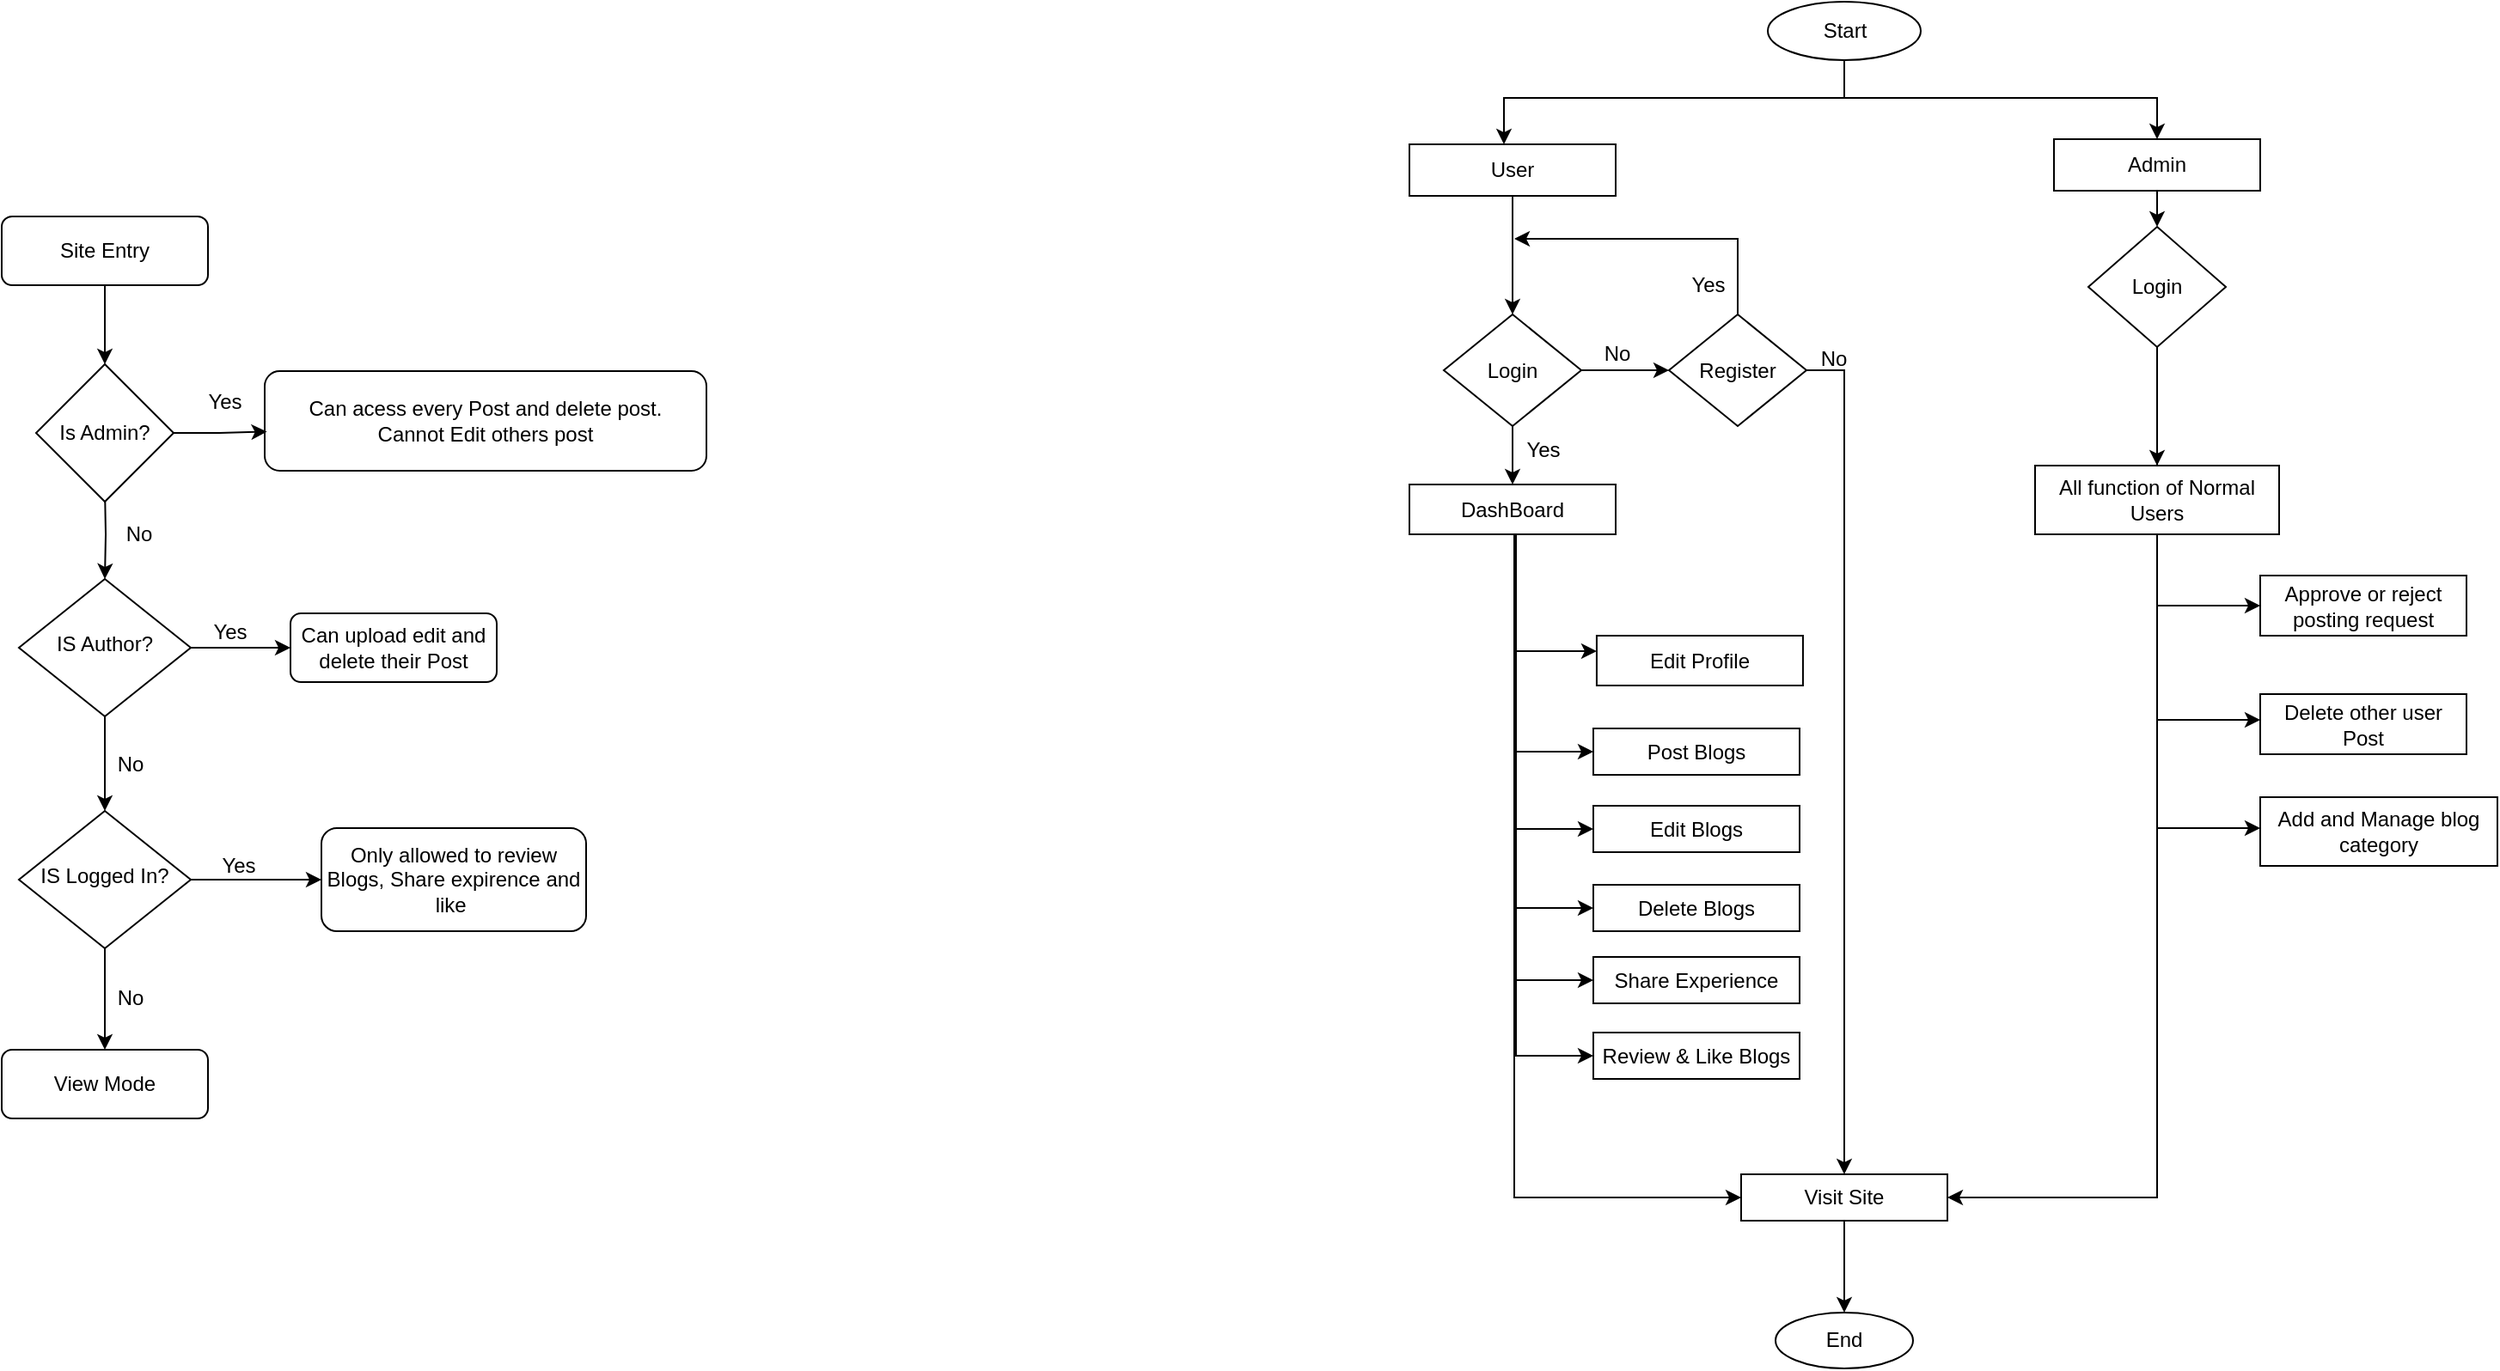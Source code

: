 <mxfile version="24.7.16">
  <diagram id="C5RBs43oDa-KdzZeNtuy" name="Page-1">
    <mxGraphModel dx="1235" dy="1014" grid="0" gridSize="10" guides="1" tooltips="1" connect="1" arrows="1" fold="1" page="0" pageScale="1" pageWidth="827" pageHeight="1169" math="0" shadow="0">
      <root>
        <mxCell id="WIyWlLk6GJQsqaUBKTNV-0" />
        <mxCell id="WIyWlLk6GJQsqaUBKTNV-1" parent="WIyWlLk6GJQsqaUBKTNV-0" />
        <mxCell id="B28y8TU0nK1EVPIYwgX0-26" value="" style="edgeStyle=orthogonalEdgeStyle;rounded=0;orthogonalLoop=1;jettySize=auto;html=1;" parent="WIyWlLk6GJQsqaUBKTNV-1" source="WIyWlLk6GJQsqaUBKTNV-3" target="B28y8TU0nK1EVPIYwgX0-25" edge="1">
          <mxGeometry relative="1" as="geometry" />
        </mxCell>
        <mxCell id="WIyWlLk6GJQsqaUBKTNV-3" value="Site Entry" style="rounded=1;whiteSpace=wrap;html=1;fontSize=12;glass=0;strokeWidth=1;shadow=0;" parent="WIyWlLk6GJQsqaUBKTNV-1" vertex="1">
          <mxGeometry x="152" y="79" width="120" height="40" as="geometry" />
        </mxCell>
        <mxCell id="B28y8TU0nK1EVPIYwgX0-15" style="edgeStyle=orthogonalEdgeStyle;rounded=0;orthogonalLoop=1;jettySize=auto;html=1;entryX=0.5;entryY=0;entryDx=0;entryDy=0;" parent="WIyWlLk6GJQsqaUBKTNV-1" source="WIyWlLk6GJQsqaUBKTNV-6" target="WIyWlLk6GJQsqaUBKTNV-7" edge="1">
          <mxGeometry relative="1" as="geometry" />
        </mxCell>
        <mxCell id="B28y8TU0nK1EVPIYwgX0-21" value="" style="edgeStyle=orthogonalEdgeStyle;rounded=0;orthogonalLoop=1;jettySize=auto;html=1;" parent="WIyWlLk6GJQsqaUBKTNV-1" source="WIyWlLk6GJQsqaUBKTNV-6" target="WIyWlLk6GJQsqaUBKTNV-11" edge="1">
          <mxGeometry relative="1" as="geometry" />
        </mxCell>
        <mxCell id="WIyWlLk6GJQsqaUBKTNV-6" value="IS Logged In?" style="rhombus;whiteSpace=wrap;html=1;shadow=0;fontFamily=Helvetica;fontSize=12;align=center;strokeWidth=1;spacing=6;spacingTop=-4;" parent="WIyWlLk6GJQsqaUBKTNV-1" vertex="1">
          <mxGeometry x="162" y="425" width="100" height="80" as="geometry" />
        </mxCell>
        <mxCell id="WIyWlLk6GJQsqaUBKTNV-7" value="View Mode" style="rounded=1;whiteSpace=wrap;html=1;fontSize=12;glass=0;strokeWidth=1;shadow=0;" parent="WIyWlLk6GJQsqaUBKTNV-1" vertex="1">
          <mxGeometry x="152" y="564" width="120" height="40" as="geometry" />
        </mxCell>
        <mxCell id="B28y8TU0nK1EVPIYwgX0-12" style="edgeStyle=orthogonalEdgeStyle;rounded=0;orthogonalLoop=1;jettySize=auto;html=1;entryX=0.5;entryY=0;entryDx=0;entryDy=0;" parent="WIyWlLk6GJQsqaUBKTNV-1" source="WIyWlLk6GJQsqaUBKTNV-10" target="WIyWlLk6GJQsqaUBKTNV-6" edge="1">
          <mxGeometry relative="1" as="geometry" />
        </mxCell>
        <mxCell id="B28y8TU0nK1EVPIYwgX0-22" value="" style="edgeStyle=orthogonalEdgeStyle;rounded=0;orthogonalLoop=1;jettySize=auto;html=1;" parent="WIyWlLk6GJQsqaUBKTNV-1" source="WIyWlLk6GJQsqaUBKTNV-10" target="WIyWlLk6GJQsqaUBKTNV-12" edge="1">
          <mxGeometry relative="1" as="geometry" />
        </mxCell>
        <mxCell id="WIyWlLk6GJQsqaUBKTNV-10" value="IS Author?" style="rhombus;whiteSpace=wrap;html=1;shadow=0;fontFamily=Helvetica;fontSize=12;align=center;strokeWidth=1;spacing=6;spacingTop=-4;" parent="WIyWlLk6GJQsqaUBKTNV-1" vertex="1">
          <mxGeometry x="162" y="290" width="100" height="80" as="geometry" />
        </mxCell>
        <mxCell id="WIyWlLk6GJQsqaUBKTNV-11" value="Only allowed to review Blogs, Share expirence and like&amp;nbsp;" style="rounded=1;whiteSpace=wrap;html=1;fontSize=12;glass=0;strokeWidth=1;shadow=0;" parent="WIyWlLk6GJQsqaUBKTNV-1" vertex="1">
          <mxGeometry x="338" y="435" width="154" height="60" as="geometry" />
        </mxCell>
        <mxCell id="WIyWlLk6GJQsqaUBKTNV-12" value="Can upload edit and delete their Post" style="rounded=1;whiteSpace=wrap;html=1;fontSize=12;glass=0;strokeWidth=1;shadow=0;" parent="WIyWlLk6GJQsqaUBKTNV-1" vertex="1">
          <mxGeometry x="320" y="310" width="120" height="40" as="geometry" />
        </mxCell>
        <mxCell id="B28y8TU0nK1EVPIYwgX0-8" style="edgeStyle=orthogonalEdgeStyle;rounded=0;orthogonalLoop=1;jettySize=auto;html=1;entryX=0.5;entryY=0;entryDx=0;entryDy=0;" parent="WIyWlLk6GJQsqaUBKTNV-1" target="WIyWlLk6GJQsqaUBKTNV-10" edge="1">
          <mxGeometry relative="1" as="geometry">
            <mxPoint x="212" y="237" as="sourcePoint" />
          </mxGeometry>
        </mxCell>
        <mxCell id="B28y8TU0nK1EVPIYwgX0-4" value="Can acess every Post and delete post.&lt;div&gt;Cannot Edit others post&lt;/div&gt;" style="whiteSpace=wrap;html=1;rounded=1;glass=0;strokeWidth=1;shadow=0;" parent="WIyWlLk6GJQsqaUBKTNV-1" vertex="1">
          <mxGeometry x="305" y="169" width="257" height="58" as="geometry" />
        </mxCell>
        <mxCell id="B28y8TU0nK1EVPIYwgX0-10" value="Yes" style="text;html=1;align=center;verticalAlign=middle;whiteSpace=wrap;rounded=0;" parent="WIyWlLk6GJQsqaUBKTNV-1" vertex="1">
          <mxGeometry x="252" y="172" width="60" height="30" as="geometry" />
        </mxCell>
        <mxCell id="B28y8TU0nK1EVPIYwgX0-11" value="No" style="text;html=1;align=center;verticalAlign=middle;whiteSpace=wrap;rounded=0;" parent="WIyWlLk6GJQsqaUBKTNV-1" vertex="1">
          <mxGeometry x="202" y="249" width="60" height="30" as="geometry" />
        </mxCell>
        <mxCell id="B28y8TU0nK1EVPIYwgX0-19" value="No" style="text;html=1;align=center;verticalAlign=middle;whiteSpace=wrap;rounded=0;" parent="WIyWlLk6GJQsqaUBKTNV-1" vertex="1">
          <mxGeometry x="197" y="383" width="60" height="30" as="geometry" />
        </mxCell>
        <mxCell id="B28y8TU0nK1EVPIYwgX0-20" value="No" style="text;html=1;align=center;verticalAlign=middle;whiteSpace=wrap;rounded=0;" parent="WIyWlLk6GJQsqaUBKTNV-1" vertex="1">
          <mxGeometry x="197" y="519" width="60" height="30" as="geometry" />
        </mxCell>
        <mxCell id="B28y8TU0nK1EVPIYwgX0-23" value="Yes" style="text;html=1;align=center;verticalAlign=middle;whiteSpace=wrap;rounded=0;" parent="WIyWlLk6GJQsqaUBKTNV-1" vertex="1">
          <mxGeometry x="255" y="306" width="60" height="30" as="geometry" />
        </mxCell>
        <mxCell id="B28y8TU0nK1EVPIYwgX0-24" value="Yes" style="text;html=1;align=center;verticalAlign=middle;whiteSpace=wrap;rounded=0;" parent="WIyWlLk6GJQsqaUBKTNV-1" vertex="1">
          <mxGeometry x="260" y="442" width="60" height="30" as="geometry" />
        </mxCell>
        <mxCell id="B28y8TU0nK1EVPIYwgX0-25" value="Is Admin?" style="rhombus;whiteSpace=wrap;html=1;" parent="WIyWlLk6GJQsqaUBKTNV-1" vertex="1">
          <mxGeometry x="172" y="165" width="80" height="80" as="geometry" />
        </mxCell>
        <mxCell id="B28y8TU0nK1EVPIYwgX0-29" style="edgeStyle=orthogonalEdgeStyle;rounded=0;orthogonalLoop=1;jettySize=auto;html=1;entryX=0.005;entryY=0.608;entryDx=0;entryDy=0;entryPerimeter=0;" parent="WIyWlLk6GJQsqaUBKTNV-1" source="B28y8TU0nK1EVPIYwgX0-25" target="B28y8TU0nK1EVPIYwgX0-4" edge="1">
          <mxGeometry relative="1" as="geometry" />
        </mxCell>
        <mxCell id="dagdnDmEvCiVqhG5n2yH-6" value="" style="edgeStyle=orthogonalEdgeStyle;rounded=0;orthogonalLoop=1;jettySize=auto;html=1;" edge="1" parent="WIyWlLk6GJQsqaUBKTNV-1" source="dagdnDmEvCiVqhG5n2yH-0" target="dagdnDmEvCiVqhG5n2yH-5">
          <mxGeometry relative="1" as="geometry">
            <Array as="points">
              <mxPoint x="1224" y="10" />
              <mxPoint x="1406" y="10" />
            </Array>
          </mxGeometry>
        </mxCell>
        <mxCell id="dagdnDmEvCiVqhG5n2yH-8" value="" style="edgeStyle=orthogonalEdgeStyle;rounded=0;orthogonalLoop=1;jettySize=auto;html=1;" edge="1" parent="WIyWlLk6GJQsqaUBKTNV-1" source="dagdnDmEvCiVqhG5n2yH-0" target="dagdnDmEvCiVqhG5n2yH-7">
          <mxGeometry relative="1" as="geometry">
            <Array as="points">
              <mxPoint x="1224" y="10" />
              <mxPoint x="1026" y="10" />
            </Array>
          </mxGeometry>
        </mxCell>
        <mxCell id="dagdnDmEvCiVqhG5n2yH-0" value="Start" style="ellipse;whiteSpace=wrap;html=1;" vertex="1" parent="WIyWlLk6GJQsqaUBKTNV-1">
          <mxGeometry x="1179.5" y="-46" width="89" height="34" as="geometry" />
        </mxCell>
        <mxCell id="dagdnDmEvCiVqhG5n2yH-48" value="" style="edgeStyle=orthogonalEdgeStyle;rounded=0;orthogonalLoop=1;jettySize=auto;html=1;" edge="1" parent="WIyWlLk6GJQsqaUBKTNV-1" source="dagdnDmEvCiVqhG5n2yH-5" target="dagdnDmEvCiVqhG5n2yH-47">
          <mxGeometry relative="1" as="geometry" />
        </mxCell>
        <mxCell id="dagdnDmEvCiVqhG5n2yH-5" value="Admin" style="whiteSpace=wrap;html=1;" vertex="1" parent="WIyWlLk6GJQsqaUBKTNV-1">
          <mxGeometry x="1346" y="34" width="120" height="30" as="geometry" />
        </mxCell>
        <mxCell id="dagdnDmEvCiVqhG5n2yH-10" value="" style="edgeStyle=orthogonalEdgeStyle;rounded=0;orthogonalLoop=1;jettySize=auto;html=1;" edge="1" parent="WIyWlLk6GJQsqaUBKTNV-1" source="dagdnDmEvCiVqhG5n2yH-7" target="dagdnDmEvCiVqhG5n2yH-9">
          <mxGeometry relative="1" as="geometry" />
        </mxCell>
        <mxCell id="dagdnDmEvCiVqhG5n2yH-7" value="User" style="whiteSpace=wrap;html=1;" vertex="1" parent="WIyWlLk6GJQsqaUBKTNV-1">
          <mxGeometry x="971" y="37" width="120" height="30" as="geometry" />
        </mxCell>
        <mxCell id="dagdnDmEvCiVqhG5n2yH-12" value="" style="edgeStyle=orthogonalEdgeStyle;rounded=0;orthogonalLoop=1;jettySize=auto;html=1;" edge="1" parent="WIyWlLk6GJQsqaUBKTNV-1" source="dagdnDmEvCiVqhG5n2yH-9" target="dagdnDmEvCiVqhG5n2yH-11">
          <mxGeometry relative="1" as="geometry" />
        </mxCell>
        <mxCell id="dagdnDmEvCiVqhG5n2yH-30" style="edgeStyle=orthogonalEdgeStyle;rounded=0;orthogonalLoop=1;jettySize=auto;html=1;entryX=0;entryY=0.5;entryDx=0;entryDy=0;" edge="1" parent="WIyWlLk6GJQsqaUBKTNV-1" target="dagdnDmEvCiVqhG5n2yH-28">
          <mxGeometry relative="1" as="geometry">
            <mxPoint x="1033" y="310" as="sourcePoint" />
            <Array as="points">
              <mxPoint x="1033" y="391" />
            </Array>
          </mxGeometry>
        </mxCell>
        <mxCell id="dagdnDmEvCiVqhG5n2yH-33" style="edgeStyle=orthogonalEdgeStyle;rounded=0;orthogonalLoop=1;jettySize=auto;html=1;entryX=0;entryY=0.5;entryDx=0;entryDy=0;" edge="1" parent="WIyWlLk6GJQsqaUBKTNV-1" target="dagdnDmEvCiVqhG5n2yH-31">
          <mxGeometry relative="1" as="geometry">
            <mxPoint x="1033" y="310" as="sourcePoint" />
            <Array as="points">
              <mxPoint x="1033" y="435" />
            </Array>
          </mxGeometry>
        </mxCell>
        <mxCell id="dagdnDmEvCiVqhG5n2yH-35" style="edgeStyle=orthogonalEdgeStyle;rounded=0;orthogonalLoop=1;jettySize=auto;html=1;entryX=0;entryY=0.5;entryDx=0;entryDy=0;" edge="1" parent="WIyWlLk6GJQsqaUBKTNV-1" target="dagdnDmEvCiVqhG5n2yH-34">
          <mxGeometry relative="1" as="geometry">
            <mxPoint x="1033" y="310" as="sourcePoint" />
            <Array as="points">
              <mxPoint x="1033" y="481" />
            </Array>
          </mxGeometry>
        </mxCell>
        <mxCell id="dagdnDmEvCiVqhG5n2yH-38" style="edgeStyle=orthogonalEdgeStyle;rounded=0;orthogonalLoop=1;jettySize=auto;html=1;entryX=0;entryY=0.5;entryDx=0;entryDy=0;" edge="1" parent="WIyWlLk6GJQsqaUBKTNV-1" target="dagdnDmEvCiVqhG5n2yH-36">
          <mxGeometry relative="1" as="geometry">
            <mxPoint x="1033" y="310" as="sourcePoint" />
            <Array as="points">
              <mxPoint x="1033" y="524" />
            </Array>
          </mxGeometry>
        </mxCell>
        <mxCell id="dagdnDmEvCiVqhG5n2yH-40" style="edgeStyle=orthogonalEdgeStyle;rounded=0;orthogonalLoop=1;jettySize=auto;html=1;entryX=0;entryY=0.5;entryDx=0;entryDy=0;" edge="1" parent="WIyWlLk6GJQsqaUBKTNV-1" target="dagdnDmEvCiVqhG5n2yH-39">
          <mxGeometry relative="1" as="geometry">
            <mxPoint x="1033" y="310" as="sourcePoint" />
            <Array as="points">
              <mxPoint x="1033" y="568" />
            </Array>
          </mxGeometry>
        </mxCell>
        <mxCell id="dagdnDmEvCiVqhG5n2yH-70" value="" style="edgeStyle=orthogonalEdgeStyle;rounded=0;orthogonalLoop=1;jettySize=auto;html=1;" edge="1" parent="WIyWlLk6GJQsqaUBKTNV-1" source="dagdnDmEvCiVqhG5n2yH-9" target="dagdnDmEvCiVqhG5n2yH-69">
          <mxGeometry relative="1" as="geometry" />
        </mxCell>
        <mxCell id="dagdnDmEvCiVqhG5n2yH-9" value="Login" style="rhombus;whiteSpace=wrap;html=1;" vertex="1" parent="WIyWlLk6GJQsqaUBKTNV-1">
          <mxGeometry x="991" y="136" width="80" height="65" as="geometry" />
        </mxCell>
        <mxCell id="dagdnDmEvCiVqhG5n2yH-14" style="edgeStyle=orthogonalEdgeStyle;rounded=0;orthogonalLoop=1;jettySize=auto;html=1;" edge="1" parent="WIyWlLk6GJQsqaUBKTNV-1" source="dagdnDmEvCiVqhG5n2yH-11">
          <mxGeometry relative="1" as="geometry">
            <mxPoint x="1032" y="92" as="targetPoint" />
            <Array as="points">
              <mxPoint x="1162" y="92" />
            </Array>
          </mxGeometry>
        </mxCell>
        <mxCell id="dagdnDmEvCiVqhG5n2yH-45" style="edgeStyle=orthogonalEdgeStyle;rounded=0;orthogonalLoop=1;jettySize=auto;html=1;entryX=0.5;entryY=0;entryDx=0;entryDy=0;" edge="1" parent="WIyWlLk6GJQsqaUBKTNV-1" source="dagdnDmEvCiVqhG5n2yH-11" target="dagdnDmEvCiVqhG5n2yH-41">
          <mxGeometry relative="1" as="geometry">
            <Array as="points">
              <mxPoint x="1224" y="169" />
            </Array>
          </mxGeometry>
        </mxCell>
        <mxCell id="dagdnDmEvCiVqhG5n2yH-11" value="Register" style="rhombus;whiteSpace=wrap;html=1;" vertex="1" parent="WIyWlLk6GJQsqaUBKTNV-1">
          <mxGeometry x="1122" y="136" width="80" height="65" as="geometry" />
        </mxCell>
        <mxCell id="dagdnDmEvCiVqhG5n2yH-15" value="No" style="text;html=1;align=center;verticalAlign=middle;whiteSpace=wrap;rounded=0;" vertex="1" parent="WIyWlLk6GJQsqaUBKTNV-1">
          <mxGeometry x="1076" y="152" width="32" height="14" as="geometry" />
        </mxCell>
        <mxCell id="dagdnDmEvCiVqhG5n2yH-16" value="Yes" style="text;html=1;align=center;verticalAlign=middle;whiteSpace=wrap;rounded=0;" vertex="1" parent="WIyWlLk6GJQsqaUBKTNV-1">
          <mxGeometry x="1129" y="112" width="32" height="14" as="geometry" />
        </mxCell>
        <mxCell id="dagdnDmEvCiVqhG5n2yH-27" value="Yes" style="text;html=1;align=center;verticalAlign=middle;whiteSpace=wrap;rounded=0;" vertex="1" parent="WIyWlLk6GJQsqaUBKTNV-1">
          <mxGeometry x="1033" y="208" width="32" height="14" as="geometry" />
        </mxCell>
        <mxCell id="dagdnDmEvCiVqhG5n2yH-28" value="Post Blogs" style="rounded=0;whiteSpace=wrap;html=1;" vertex="1" parent="WIyWlLk6GJQsqaUBKTNV-1">
          <mxGeometry x="1078" y="377" width="120" height="27" as="geometry" />
        </mxCell>
        <mxCell id="dagdnDmEvCiVqhG5n2yH-31" value="Edit Blogs" style="rounded=0;whiteSpace=wrap;html=1;" vertex="1" parent="WIyWlLk6GJQsqaUBKTNV-1">
          <mxGeometry x="1078" y="422" width="120" height="27" as="geometry" />
        </mxCell>
        <mxCell id="dagdnDmEvCiVqhG5n2yH-34" value="Delete Blogs" style="rounded=0;whiteSpace=wrap;html=1;" vertex="1" parent="WIyWlLk6GJQsqaUBKTNV-1">
          <mxGeometry x="1078" y="468" width="120" height="27" as="geometry" />
        </mxCell>
        <mxCell id="dagdnDmEvCiVqhG5n2yH-36" value="Share Experience" style="rounded=0;whiteSpace=wrap;html=1;" vertex="1" parent="WIyWlLk6GJQsqaUBKTNV-1">
          <mxGeometry x="1078" y="510" width="120" height="27" as="geometry" />
        </mxCell>
        <mxCell id="dagdnDmEvCiVqhG5n2yH-39" value="Review &amp;amp; Like Blogs" style="rounded=0;whiteSpace=wrap;html=1;" vertex="1" parent="WIyWlLk6GJQsqaUBKTNV-1">
          <mxGeometry x="1078" y="554" width="120" height="27" as="geometry" />
        </mxCell>
        <mxCell id="dagdnDmEvCiVqhG5n2yH-59" value="" style="edgeStyle=orthogonalEdgeStyle;rounded=0;orthogonalLoop=1;jettySize=auto;html=1;" edge="1" parent="WIyWlLk6GJQsqaUBKTNV-1" source="dagdnDmEvCiVqhG5n2yH-41" target="dagdnDmEvCiVqhG5n2yH-58">
          <mxGeometry relative="1" as="geometry" />
        </mxCell>
        <mxCell id="dagdnDmEvCiVqhG5n2yH-41" value="Visit Site" style="rounded=0;whiteSpace=wrap;html=1;" vertex="1" parent="WIyWlLk6GJQsqaUBKTNV-1">
          <mxGeometry x="1164" y="636.5" width="120" height="27" as="geometry" />
        </mxCell>
        <mxCell id="dagdnDmEvCiVqhG5n2yH-49" style="edgeStyle=orthogonalEdgeStyle;rounded=0;orthogonalLoop=1;jettySize=auto;html=1;entryX=1;entryY=0.5;entryDx=0;entryDy=0;" edge="1" parent="WIyWlLk6GJQsqaUBKTNV-1" source="dagdnDmEvCiVqhG5n2yH-47" target="dagdnDmEvCiVqhG5n2yH-41">
          <mxGeometry relative="1" as="geometry">
            <Array as="points">
              <mxPoint x="1406" y="650" />
            </Array>
          </mxGeometry>
        </mxCell>
        <mxCell id="dagdnDmEvCiVqhG5n2yH-51" value="" style="edgeStyle=orthogonalEdgeStyle;rounded=0;orthogonalLoop=1;jettySize=auto;html=1;" edge="1" parent="WIyWlLk6GJQsqaUBKTNV-1" source="dagdnDmEvCiVqhG5n2yH-47" target="dagdnDmEvCiVqhG5n2yH-50">
          <mxGeometry relative="1" as="geometry" />
        </mxCell>
        <mxCell id="dagdnDmEvCiVqhG5n2yH-55" value="" style="edgeStyle=orthogonalEdgeStyle;rounded=0;orthogonalLoop=1;jettySize=auto;html=1;" edge="1" parent="WIyWlLk6GJQsqaUBKTNV-1" source="dagdnDmEvCiVqhG5n2yH-47" target="dagdnDmEvCiVqhG5n2yH-54">
          <mxGeometry relative="1" as="geometry">
            <Array as="points">
              <mxPoint x="1406" y="372" />
            </Array>
          </mxGeometry>
        </mxCell>
        <mxCell id="dagdnDmEvCiVqhG5n2yH-57" value="" style="edgeStyle=orthogonalEdgeStyle;rounded=0;orthogonalLoop=1;jettySize=auto;html=1;" edge="1" parent="WIyWlLk6GJQsqaUBKTNV-1" source="dagdnDmEvCiVqhG5n2yH-47" target="dagdnDmEvCiVqhG5n2yH-56">
          <mxGeometry relative="1" as="geometry">
            <Array as="points">
              <mxPoint x="1406" y="435" />
            </Array>
          </mxGeometry>
        </mxCell>
        <mxCell id="dagdnDmEvCiVqhG5n2yH-60" style="edgeStyle=orthogonalEdgeStyle;rounded=0;orthogonalLoop=1;jettySize=auto;html=1;entryX=0;entryY=0.5;entryDx=0;entryDy=0;" edge="1" parent="WIyWlLk6GJQsqaUBKTNV-1" source="dagdnDmEvCiVqhG5n2yH-47" target="dagdnDmEvCiVqhG5n2yH-53">
          <mxGeometry relative="1" as="geometry">
            <Array as="points">
              <mxPoint x="1406" y="306" />
            </Array>
          </mxGeometry>
        </mxCell>
        <mxCell id="dagdnDmEvCiVqhG5n2yH-47" value="Login" style="rhombus;whiteSpace=wrap;html=1;" vertex="1" parent="WIyWlLk6GJQsqaUBKTNV-1">
          <mxGeometry x="1366" y="85" width="80" height="70" as="geometry" />
        </mxCell>
        <mxCell id="dagdnDmEvCiVqhG5n2yH-50" value="All function of Normal Users" style="whiteSpace=wrap;html=1;" vertex="1" parent="WIyWlLk6GJQsqaUBKTNV-1">
          <mxGeometry x="1335" y="224" width="142" height="40" as="geometry" />
        </mxCell>
        <mxCell id="dagdnDmEvCiVqhG5n2yH-53" value="Approve or reject posting request" style="rounded=0;whiteSpace=wrap;html=1;" vertex="1" parent="WIyWlLk6GJQsqaUBKTNV-1">
          <mxGeometry x="1466" y="288" width="120" height="35" as="geometry" />
        </mxCell>
        <mxCell id="dagdnDmEvCiVqhG5n2yH-54" value="Delete other user Post" style="whiteSpace=wrap;html=1;" vertex="1" parent="WIyWlLk6GJQsqaUBKTNV-1">
          <mxGeometry x="1466" y="357" width="120" height="35" as="geometry" />
        </mxCell>
        <mxCell id="dagdnDmEvCiVqhG5n2yH-56" value="Add and Manage blog category" style="whiteSpace=wrap;html=1;" vertex="1" parent="WIyWlLk6GJQsqaUBKTNV-1">
          <mxGeometry x="1466" y="417" width="138" height="40" as="geometry" />
        </mxCell>
        <mxCell id="dagdnDmEvCiVqhG5n2yH-58" value="End" style="ellipse;whiteSpace=wrap;html=1;rounded=0;" vertex="1" parent="WIyWlLk6GJQsqaUBKTNV-1">
          <mxGeometry x="1184" y="717" width="80" height="32.5" as="geometry" />
        </mxCell>
        <mxCell id="dagdnDmEvCiVqhG5n2yH-61" value="No" style="text;html=1;align=center;verticalAlign=middle;whiteSpace=wrap;rounded=0;" vertex="1" parent="WIyWlLk6GJQsqaUBKTNV-1">
          <mxGeometry x="1202" y="155" width="32" height="14" as="geometry" />
        </mxCell>
        <mxCell id="dagdnDmEvCiVqhG5n2yH-72" value="" style="edgeStyle=orthogonalEdgeStyle;rounded=0;orthogonalLoop=1;jettySize=auto;html=1;" edge="1" parent="WIyWlLk6GJQsqaUBKTNV-1" target="dagdnDmEvCiVqhG5n2yH-71">
          <mxGeometry relative="1" as="geometry">
            <mxPoint x="1033.004" y="264" as="sourcePoint" />
            <Array as="points">
              <mxPoint x="1032.97" y="332" />
            </Array>
          </mxGeometry>
        </mxCell>
        <mxCell id="dagdnDmEvCiVqhG5n2yH-73" style="edgeStyle=orthogonalEdgeStyle;rounded=0;orthogonalLoop=1;jettySize=auto;html=1;entryX=0;entryY=0.5;entryDx=0;entryDy=0;" edge="1" parent="WIyWlLk6GJQsqaUBKTNV-1" source="dagdnDmEvCiVqhG5n2yH-69" target="dagdnDmEvCiVqhG5n2yH-41">
          <mxGeometry relative="1" as="geometry">
            <Array as="points">
              <mxPoint x="1032" y="650" />
            </Array>
          </mxGeometry>
        </mxCell>
        <mxCell id="dagdnDmEvCiVqhG5n2yH-69" value="DashBoard" style="whiteSpace=wrap;html=1;" vertex="1" parent="WIyWlLk6GJQsqaUBKTNV-1">
          <mxGeometry x="971" y="235" width="120" height="29" as="geometry" />
        </mxCell>
        <mxCell id="dagdnDmEvCiVqhG5n2yH-71" value="Edit Profile" style="whiteSpace=wrap;html=1;" vertex="1" parent="WIyWlLk6GJQsqaUBKTNV-1">
          <mxGeometry x="1079.97" y="323" width="120" height="29" as="geometry" />
        </mxCell>
      </root>
    </mxGraphModel>
  </diagram>
</mxfile>
